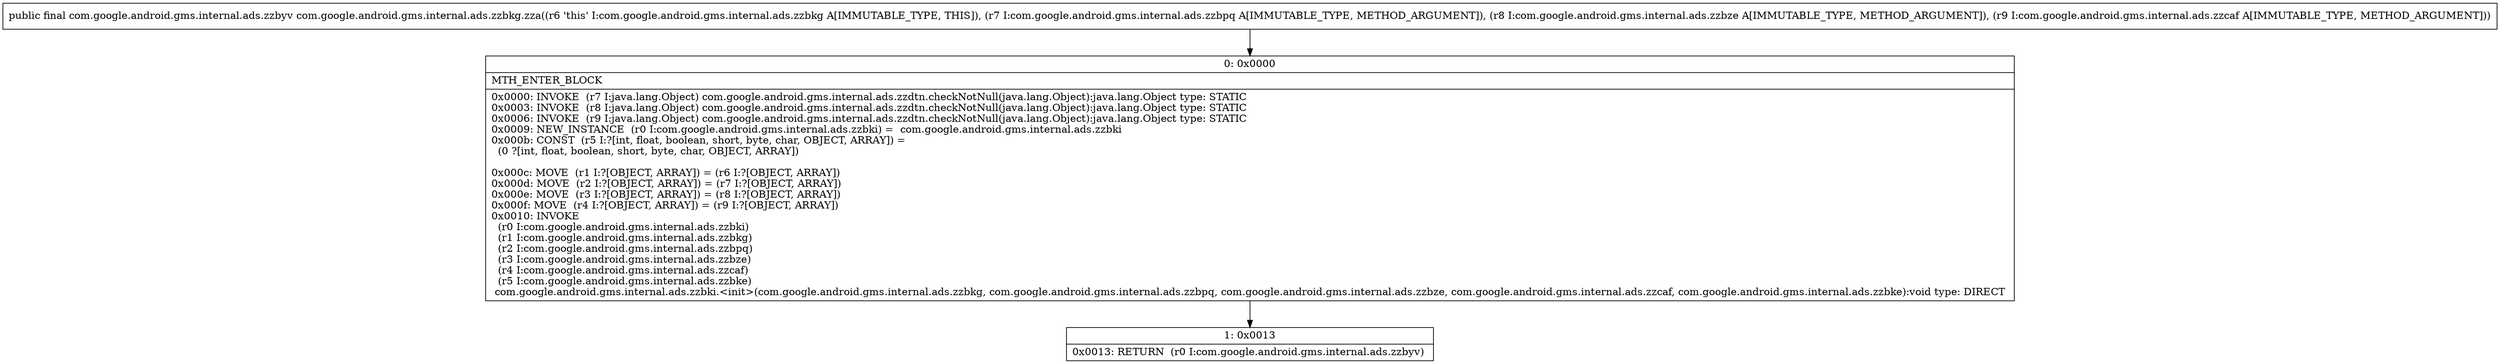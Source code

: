 digraph "CFG forcom.google.android.gms.internal.ads.zzbkg.zza(Lcom\/google\/android\/gms\/internal\/ads\/zzbpq;Lcom\/google\/android\/gms\/internal\/ads\/zzbze;Lcom\/google\/android\/gms\/internal\/ads\/zzcaf;)Lcom\/google\/android\/gms\/internal\/ads\/zzbyv;" {
Node_0 [shape=record,label="{0\:\ 0x0000|MTH_ENTER_BLOCK\l|0x0000: INVOKE  (r7 I:java.lang.Object) com.google.android.gms.internal.ads.zzdtn.checkNotNull(java.lang.Object):java.lang.Object type: STATIC \l0x0003: INVOKE  (r8 I:java.lang.Object) com.google.android.gms.internal.ads.zzdtn.checkNotNull(java.lang.Object):java.lang.Object type: STATIC \l0x0006: INVOKE  (r9 I:java.lang.Object) com.google.android.gms.internal.ads.zzdtn.checkNotNull(java.lang.Object):java.lang.Object type: STATIC \l0x0009: NEW_INSTANCE  (r0 I:com.google.android.gms.internal.ads.zzbki) =  com.google.android.gms.internal.ads.zzbki \l0x000b: CONST  (r5 I:?[int, float, boolean, short, byte, char, OBJECT, ARRAY]) = \l  (0 ?[int, float, boolean, short, byte, char, OBJECT, ARRAY])\l \l0x000c: MOVE  (r1 I:?[OBJECT, ARRAY]) = (r6 I:?[OBJECT, ARRAY]) \l0x000d: MOVE  (r2 I:?[OBJECT, ARRAY]) = (r7 I:?[OBJECT, ARRAY]) \l0x000e: MOVE  (r3 I:?[OBJECT, ARRAY]) = (r8 I:?[OBJECT, ARRAY]) \l0x000f: MOVE  (r4 I:?[OBJECT, ARRAY]) = (r9 I:?[OBJECT, ARRAY]) \l0x0010: INVOKE  \l  (r0 I:com.google.android.gms.internal.ads.zzbki)\l  (r1 I:com.google.android.gms.internal.ads.zzbkg)\l  (r2 I:com.google.android.gms.internal.ads.zzbpq)\l  (r3 I:com.google.android.gms.internal.ads.zzbze)\l  (r4 I:com.google.android.gms.internal.ads.zzcaf)\l  (r5 I:com.google.android.gms.internal.ads.zzbke)\l com.google.android.gms.internal.ads.zzbki.\<init\>(com.google.android.gms.internal.ads.zzbkg, com.google.android.gms.internal.ads.zzbpq, com.google.android.gms.internal.ads.zzbze, com.google.android.gms.internal.ads.zzcaf, com.google.android.gms.internal.ads.zzbke):void type: DIRECT \l}"];
Node_1 [shape=record,label="{1\:\ 0x0013|0x0013: RETURN  (r0 I:com.google.android.gms.internal.ads.zzbyv) \l}"];
MethodNode[shape=record,label="{public final com.google.android.gms.internal.ads.zzbyv com.google.android.gms.internal.ads.zzbkg.zza((r6 'this' I:com.google.android.gms.internal.ads.zzbkg A[IMMUTABLE_TYPE, THIS]), (r7 I:com.google.android.gms.internal.ads.zzbpq A[IMMUTABLE_TYPE, METHOD_ARGUMENT]), (r8 I:com.google.android.gms.internal.ads.zzbze A[IMMUTABLE_TYPE, METHOD_ARGUMENT]), (r9 I:com.google.android.gms.internal.ads.zzcaf A[IMMUTABLE_TYPE, METHOD_ARGUMENT])) }"];
MethodNode -> Node_0;
Node_0 -> Node_1;
}

